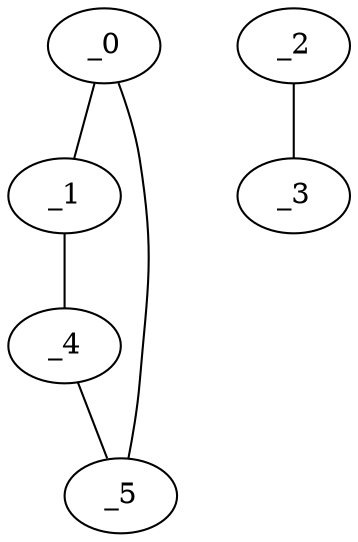 graph HP1_0102 {
	_0	 [x="0.808832",
		y="2.61157"];
	_1	 [x="0.858374",
		y="0.71622"];
	_0 -- _1;
	_5	 [x="2.25213",
		y="1.28547"];
	_0 -- _5;
	_4	 [x="1.14967",
		y="1.23616"];
	_1 -- _4;
	_2	 [x="2.00051",
		y="0.839243"];
	_3	 [x="2.2338",
		y="2.73168"];
	_2 -- _3;
	_4 -- _5;
}
